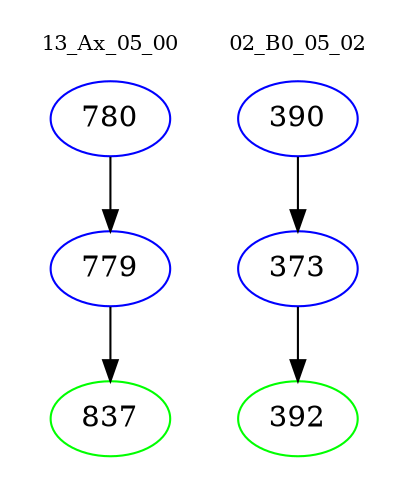 digraph{
subgraph cluster_0 {
color = white
label = "13_Ax_05_00";
fontsize=10;
T0_780 [label="780", color="blue"]
T0_780 -> T0_779 [color="black"]
T0_779 [label="779", color="blue"]
T0_779 -> T0_837 [color="black"]
T0_837 [label="837", color="green"]
}
subgraph cluster_1 {
color = white
label = "02_B0_05_02";
fontsize=10;
T1_390 [label="390", color="blue"]
T1_390 -> T1_373 [color="black"]
T1_373 [label="373", color="blue"]
T1_373 -> T1_392 [color="black"]
T1_392 [label="392", color="green"]
}
}

